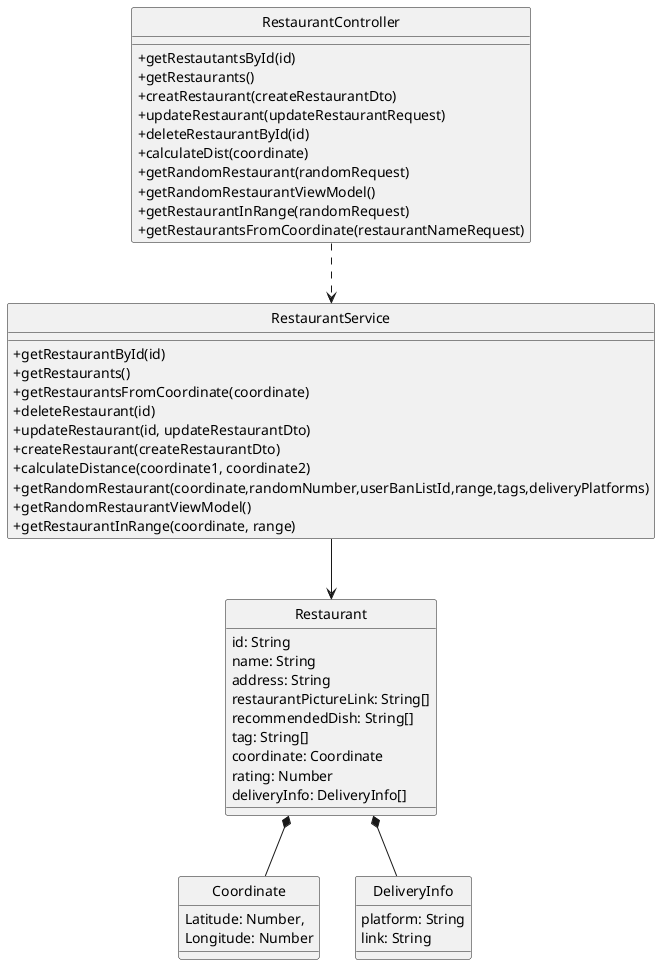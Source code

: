 @startuml
skinparam classAttributeIconSize 0
hide circle

RestaurantController ..>  RestaurantService 

RestaurantService -->  Restaurant

Restaurant *-- Coordinate
Restaurant *-- DeliveryInfo



class RestaurantController {
  +getRestautantsById(id) 
  +getRestaurants()
  +creatRestaurant(createRestaurantDto)
  +updateRestaurant(updateRestaurantRequest)
  +deleteRestaurantById(id)
  +calculateDist(coordinate)
  +getRandomRestaurant(randomRequest)
  +getRandomRestaurantViewModel()
  +getRestaurantInRange(randomRequest) 
  +getRestaurantsFromCoordinate(restaurantNameRequest)
}

class RestaurantService {
  +getRestaurantById(id)
  +getRestaurants()
  +getRestaurantsFromCoordinate(coordinate) 
  +deleteRestaurant(id) 
  +updateRestaurant(id, updateRestaurantDto)
  +createRestaurant(createRestaurantDto)
  +calculateDistance(coordinate1, coordinate2)
  +getRandomRestaurant(coordinate,randomNumber,userBanListId,range,tags,deliveryPlatforms) 
  +getRandomRestaurantViewModel()
  +getRestaurantInRange(coordinate, range)
}

class Restaurant {
  id: String
  name: String
  address: String
  restaurantPictureLink: String[]
  recommendedDish: String[]
  tag: String[]
  coordinate: Coordinate
  rating: Number
  deliveryInfo: DeliveryInfo[]
}

class DeliveryInfo {
    platform: String
    link: String
}

class Coordinate {
  Latitude: Number,
  Longitude: Number
}

@enduml